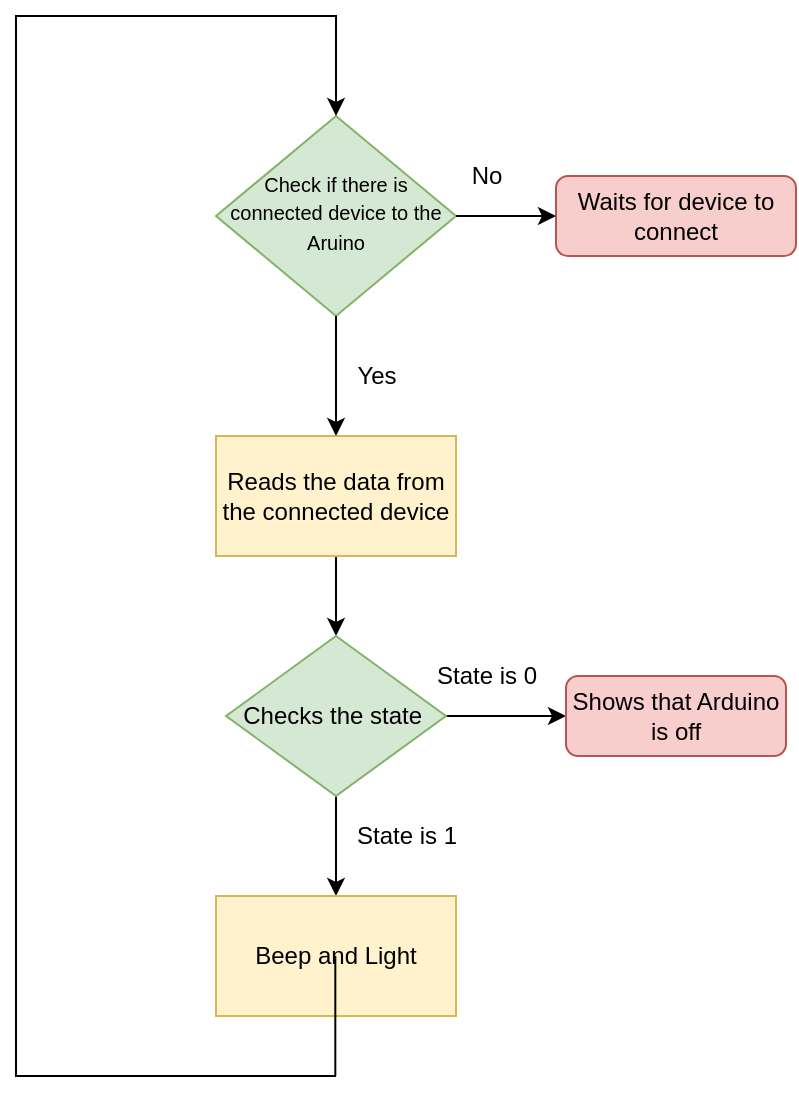 <mxfile version="13.3.9" type="device"><diagram id="C5RBs43oDa-KdzZeNtuy" name="Page-1"><mxGraphModel dx="1151" dy="637" grid="1" gridSize="10" guides="1" tooltips="1" connect="1" arrows="1" fold="1" page="1" pageScale="1" pageWidth="827" pageHeight="1169" math="0" shadow="0"><root><mxCell id="WIyWlLk6GJQsqaUBKTNV-0"/><mxCell id="WIyWlLk6GJQsqaUBKTNV-1" parent="WIyWlLk6GJQsqaUBKTNV-0"/><mxCell id="WIyWlLk6GJQsqaUBKTNV-6" value="&lt;font style=&quot;font-size: 10px&quot;&gt;Check if there is connected device to the Aruino&lt;/font&gt;" style="rhombus;whiteSpace=wrap;html=1;shadow=0;fontFamily=Helvetica;fontSize=12;align=center;strokeWidth=1;spacing=6;spacingTop=-4;fillColor=#d5e8d4;strokeColor=#82b366;" parent="WIyWlLk6GJQsqaUBKTNV-1" vertex="1"><mxGeometry x="210" y="80" width="120" height="100" as="geometry"/></mxCell><mxCell id="WIyWlLk6GJQsqaUBKTNV-7" value="Waits for device to connect" style="rounded=1;whiteSpace=wrap;html=1;fontSize=12;glass=0;strokeWidth=1;shadow=0;fillColor=#f8cecc;strokeColor=#b85450;" parent="WIyWlLk6GJQsqaUBKTNV-1" vertex="1"><mxGeometry x="380" y="110" width="120" height="40" as="geometry"/></mxCell><mxCell id="GkzJcVBCDg-HFWMf87Lw-2" style="edgeStyle=orthogonalEdgeStyle;rounded=0;orthogonalLoop=1;jettySize=auto;html=1;entryX=0.5;entryY=0;entryDx=0;entryDy=0;" edge="1" parent="WIyWlLk6GJQsqaUBKTNV-1" target="WIyWlLk6GJQsqaUBKTNV-6"><mxGeometry relative="1" as="geometry"><mxPoint x="230" y="80" as="targetPoint"/><mxPoint x="270" y="560" as="sourcePoint"/><Array as="points"><mxPoint x="110" y="30"/><mxPoint x="270" y="30"/></Array></mxGeometry></mxCell><mxCell id="GkzJcVBCDg-HFWMf87Lw-8" value="" style="edgeStyle=orthogonalEdgeStyle;rounded=0;orthogonalLoop=1;jettySize=auto;html=1;" edge="1" parent="WIyWlLk6GJQsqaUBKTNV-1" source="GkzJcVBCDg-HFWMf87Lw-3" target="GkzJcVBCDg-HFWMf87Lw-6"><mxGeometry relative="1" as="geometry"/></mxCell><mxCell id="GkzJcVBCDg-HFWMf87Lw-3" value="Reads the data from the connected device" style="rounded=0;whiteSpace=wrap;html=1;fillColor=#fff2cc;strokeColor=#d6b656;" vertex="1" parent="WIyWlLk6GJQsqaUBKTNV-1"><mxGeometry x="210" y="240" width="120" height="60" as="geometry"/></mxCell><mxCell id="GkzJcVBCDg-HFWMf87Lw-10" value="" style="edgeStyle=orthogonalEdgeStyle;rounded=0;orthogonalLoop=1;jettySize=auto;html=1;" edge="1" parent="WIyWlLk6GJQsqaUBKTNV-1" source="GkzJcVBCDg-HFWMf87Lw-6" target="GkzJcVBCDg-HFWMf87Lw-9"><mxGeometry relative="1" as="geometry"/></mxCell><mxCell id="GkzJcVBCDg-HFWMf87Lw-18" value="" style="edgeStyle=orthogonalEdgeStyle;rounded=0;orthogonalLoop=1;jettySize=auto;html=1;" edge="1" parent="WIyWlLk6GJQsqaUBKTNV-1" source="GkzJcVBCDg-HFWMf87Lw-6" target="GkzJcVBCDg-HFWMf87Lw-17"><mxGeometry relative="1" as="geometry"/></mxCell><mxCell id="GkzJcVBCDg-HFWMf87Lw-6" value="Checks the state&amp;nbsp;" style="rhombus;whiteSpace=wrap;html=1;fillColor=#d5e8d4;strokeColor=#82b366;" vertex="1" parent="WIyWlLk6GJQsqaUBKTNV-1"><mxGeometry x="215" y="340" width="110" height="80" as="geometry"/></mxCell><mxCell id="GkzJcVBCDg-HFWMf87Lw-9" value="Shows that Arduino is off" style="rounded=1;whiteSpace=wrap;html=1;fillColor=#f8cecc;strokeColor=#b85450;" vertex="1" parent="WIyWlLk6GJQsqaUBKTNV-1"><mxGeometry x="385" y="360" width="110" height="40" as="geometry"/></mxCell><mxCell id="GkzJcVBCDg-HFWMf87Lw-11" value="State is 0" style="text;html=1;align=center;verticalAlign=middle;resizable=0;points=[];autosize=1;" vertex="1" parent="WIyWlLk6GJQsqaUBKTNV-1"><mxGeometry x="310" y="350" width="70" height="20" as="geometry"/></mxCell><mxCell id="GkzJcVBCDg-HFWMf87Lw-17" value="Beep and Light" style="rounded=0;whiteSpace=wrap;html=1;fillColor=#fff2cc;strokeColor=#d6b656;" vertex="1" parent="WIyWlLk6GJQsqaUBKTNV-1"><mxGeometry x="210" y="470" width="120" height="60" as="geometry"/></mxCell><mxCell id="GkzJcVBCDg-HFWMf87Lw-22" value="" style="endArrow=none;html=1;" edge="1" parent="WIyWlLk6GJQsqaUBKTNV-1"><mxGeometry width="50" height="50" relative="1" as="geometry"><mxPoint x="269.66" y="560" as="sourcePoint"/><mxPoint x="269.66" y="500" as="targetPoint"/><Array as="points"/></mxGeometry></mxCell><mxCell id="GkzJcVBCDg-HFWMf87Lw-23" value="" style="endArrow=classic;html=1;strokeColor=#000000;exitX=1;exitY=0.5;exitDx=0;exitDy=0;" edge="1" parent="WIyWlLk6GJQsqaUBKTNV-1" source="WIyWlLk6GJQsqaUBKTNV-6" target="WIyWlLk6GJQsqaUBKTNV-7"><mxGeometry width="50" height="50" relative="1" as="geometry"><mxPoint x="340" y="130" as="sourcePoint"/><mxPoint x="390" y="80" as="targetPoint"/></mxGeometry></mxCell><mxCell id="GkzJcVBCDg-HFWMf87Lw-24" value="No" style="text;html=1;align=center;verticalAlign=middle;resizable=0;points=[];autosize=1;" vertex="1" parent="WIyWlLk6GJQsqaUBKTNV-1"><mxGeometry x="330" y="100" width="30" height="20" as="geometry"/></mxCell><mxCell id="GkzJcVBCDg-HFWMf87Lw-26" value="" style="endArrow=classic;html=1;strokeColor=#000000;entryX=0.5;entryY=0;entryDx=0;entryDy=0;exitX=0.5;exitY=1;exitDx=0;exitDy=0;" edge="1" parent="WIyWlLk6GJQsqaUBKTNV-1" source="WIyWlLk6GJQsqaUBKTNV-6" target="GkzJcVBCDg-HFWMf87Lw-3"><mxGeometry width="50" height="50" relative="1" as="geometry"><mxPoint x="245" y="230" as="sourcePoint"/><mxPoint x="295" y="180" as="targetPoint"/></mxGeometry></mxCell><mxCell id="GkzJcVBCDg-HFWMf87Lw-27" value="Yes" style="text;html=1;align=center;verticalAlign=middle;resizable=0;points=[];autosize=1;" vertex="1" parent="WIyWlLk6GJQsqaUBKTNV-1"><mxGeometry x="270" y="200" width="40" height="20" as="geometry"/></mxCell><mxCell id="GkzJcVBCDg-HFWMf87Lw-28" value="State is 1" style="text;html=1;align=center;verticalAlign=middle;resizable=0;points=[];autosize=1;" vertex="1" parent="WIyWlLk6GJQsqaUBKTNV-1"><mxGeometry x="270" y="430" width="70" height="20" as="geometry"/></mxCell></root></mxGraphModel></diagram></mxfile>